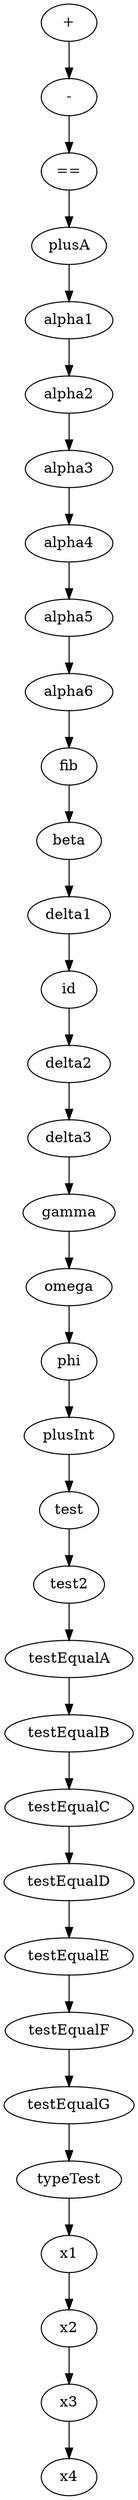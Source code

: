 digraph
{
  "+"
  "-"
  "=="
  "alpha1"
  "alpha2"
  "alpha3"
  "alpha4"
  "alpha5"
  "alpha6"
  "beta"
  "delta1"
  "delta2"
  "delta3"
  "fib"
  "gamma"
  "id"
  "omega"
  "phi"
  "plusA"
  "plusInt"
  "test"
  "test2"
  "testEqualA"
  "testEqualB"
  "testEqualC"
  "testEqualD"
  "testEqualE"
  "testEqualF"
  "testEqualG"
  "typeTest"
  "x1"
  "x2"
  "x3"
  "x4"
  "+" -> "-"
  "-" -> "=="
  "==" -> "plusA"
  "alpha1" -> "alpha2"
  "alpha2" -> "alpha3"
  "alpha3" -> "alpha4"
  "alpha4" -> "alpha5"
  "alpha5" -> "alpha6"
  "alpha6" -> "fib"
  "beta" -> "delta1"
  "delta1" -> "id"
  "delta2" -> "delta3"
  "delta3" -> "gamma"
  "fib" -> "beta"
  "gamma" -> "omega"
  "id" -> "delta2"
  "omega" -> "phi"
  "phi" -> "plusInt"
  "plusA" -> "alpha1"
  "plusInt" -> "test"
  "test" -> "test2"
  "test2" -> "testEqualA"
  "testEqualA" -> "testEqualB"
  "testEqualB" -> "testEqualC"
  "testEqualC" -> "testEqualD"
  "testEqualD" -> "testEqualE"
  "testEqualE" -> "testEqualF"
  "testEqualF" -> "testEqualG"
  "testEqualG" -> "typeTest"
  "typeTest" -> "x1"
  "x1" -> "x2"
  "x2" -> "x3"
  "x3" -> "x4"
}
